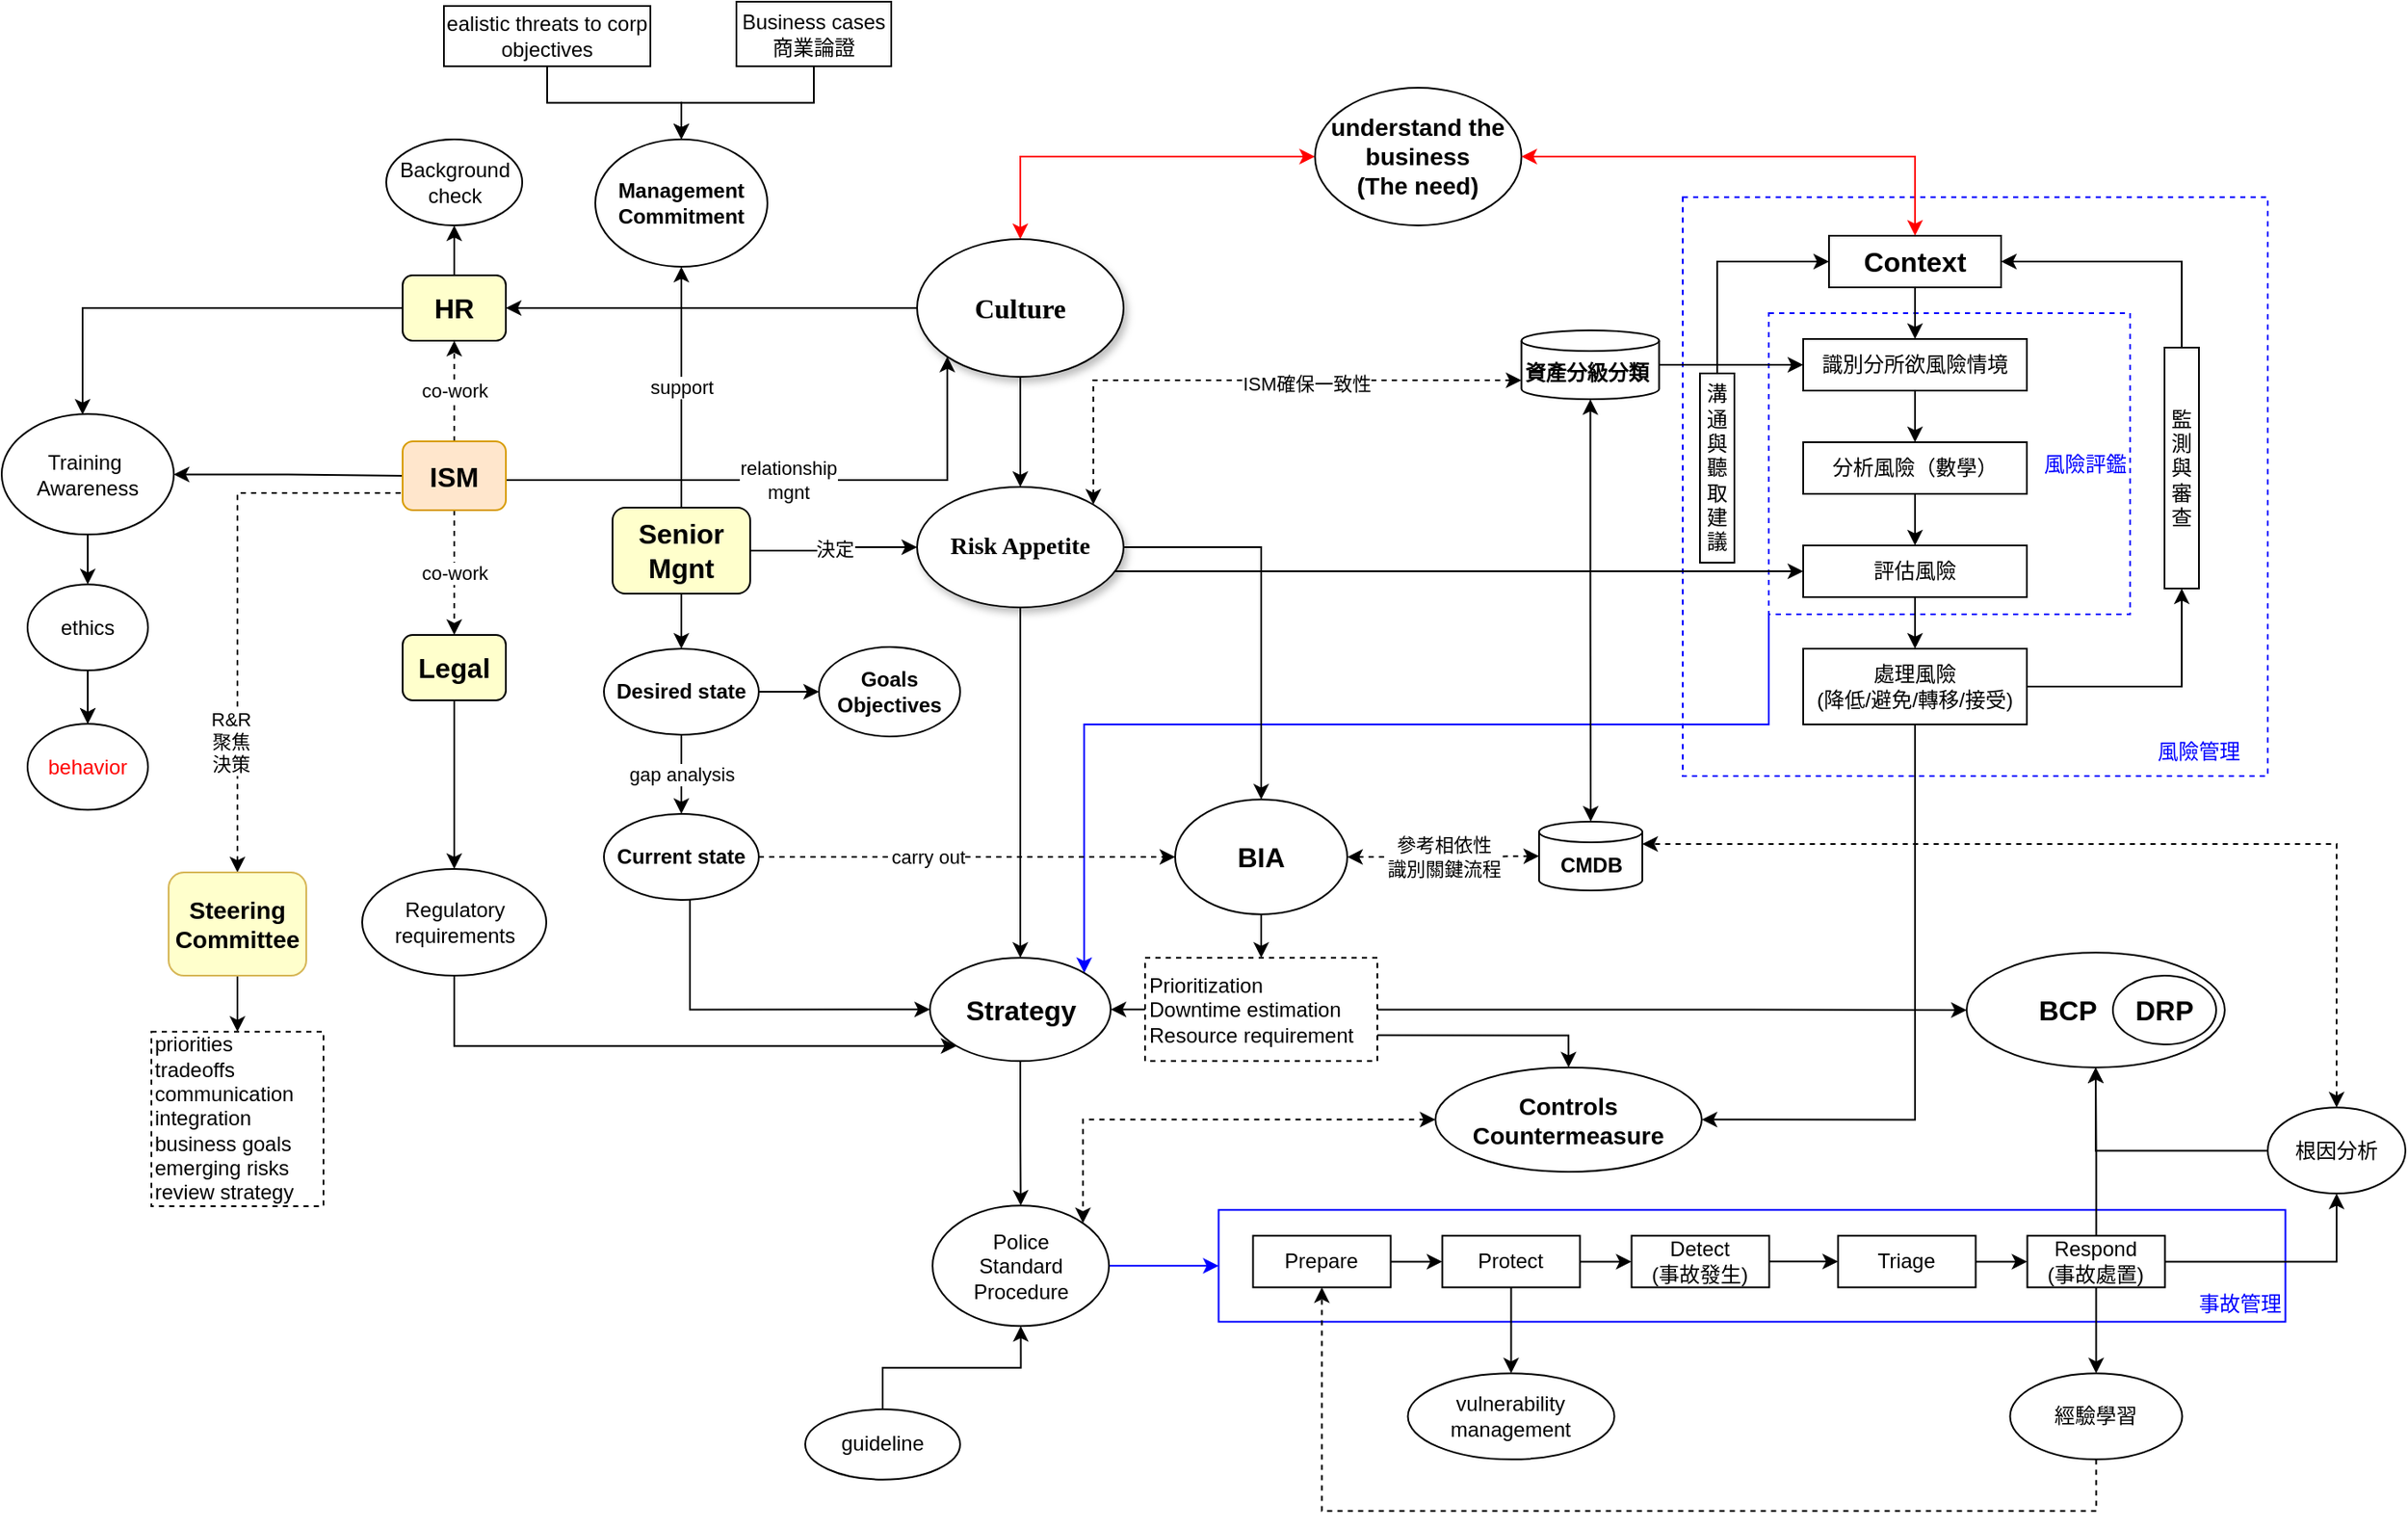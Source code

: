 <mxfile version="14.3.1" type="github">
  <diagram name="Page-1" id="42789a77-a242-8287-6e28-9cd8cfd52e62">
    <mxGraphModel dx="1422" dy="736" grid="1" gridSize="10" guides="1" tooltips="1" connect="1" arrows="1" fold="1" page="1" pageScale="1" pageWidth="1600" pageHeight="900" background="#ffffff" math="0" shadow="0">
      <root>
        <mxCell id="0" />
        <mxCell id="1" parent="0" />
        <mxCell id="RKfxSkE61p598FqZE3x6-5" value="&lt;div style=&quot;text-align: justify&quot;&gt;&lt;/div&gt;" style="rounded=0;whiteSpace=wrap;html=1;align=right;strokeColor=#0000FF;dashed=1;" vertex="1" parent="1">
          <mxGeometry x="990" y="133.67" width="340" height="336.33" as="geometry" />
        </mxCell>
        <mxCell id="Z_T5WOkKw4FG-YKkFipD-60" value="&lt;div&gt;&lt;span&gt;&lt;font color=&quot;#0000ff&quot;&gt;&lt;br&gt;&lt;/font&gt;&lt;/span&gt;&lt;/div&gt;&lt;div&gt;&lt;span&gt;&lt;font color=&quot;#0000ff&quot;&gt;&lt;br&gt;&lt;/font&gt;&lt;/span&gt;&lt;/div&gt;&lt;div&gt;&lt;span&gt;&lt;font color=&quot;#0000ff&quot;&gt;&lt;br&gt;&lt;/font&gt;&lt;/span&gt;&lt;/div&gt;&lt;div&gt;&lt;span&gt;&lt;font color=&quot;#0000ff&quot;&gt;事故管理&lt;/font&gt;&lt;/span&gt;&lt;/div&gt;" style="rounded=0;whiteSpace=wrap;html=1;fillColor=#FFFFFF;strokeColor=#0000FF;align=right;" parent="1" vertex="1">
          <mxGeometry x="720.25" y="722.16" width="620" height="65" as="geometry" />
        </mxCell>
        <mxCell id="Z_T5WOkKw4FG-YKkFipD-143" style="edgeStyle=orthogonalEdgeStyle;rounded=0;orthogonalLoop=1;jettySize=auto;html=1;entryX=1;entryY=0;entryDx=0;entryDy=0;startArrow=none;startFill=0;endArrow=classic;endFill=1;exitX=0;exitY=1;exitDx=0;exitDy=0;strokeColor=#0000FF;" parent="1" source="Z_T5WOkKw4FG-YKkFipD-38" target="Z_T5WOkKw4FG-YKkFipD-3" edge="1">
          <mxGeometry relative="1" as="geometry">
            <Array as="points">
              <mxPoint x="1040" y="440" />
              <mxPoint x="642" y="440" />
            </Array>
          </mxGeometry>
        </mxCell>
        <mxCell id="Z_T5WOkKw4FG-YKkFipD-38" value="&lt;font color=&quot;#0000ff&quot;&gt;風險評鑑&lt;/font&gt;" style="rounded=0;whiteSpace=wrap;html=1;fillColor=#FFFFFF;align=right;strokeColor=#0000FF;dashed=1;" parent="1" vertex="1">
          <mxGeometry x="1040" y="201" width="210" height="175" as="geometry" />
        </mxCell>
        <mxCell id="Z_T5WOkKw4FG-YKkFipD-5" style="edgeStyle=orthogonalEdgeStyle;rounded=0;orthogonalLoop=1;jettySize=auto;html=1;exitX=0;exitY=0.5;exitDx=0;exitDy=0;startArrow=classic;startFill=1;endArrow=classic;endFill=1;strokeColor=#FF0000;" parent="1" source="RKfxSkE61p598FqZE3x6-7" target="1ea317790d2ca983-3" edge="1">
          <mxGeometry relative="1" as="geometry">
            <mxPoint x="285" y="188" as="sourcePoint" />
            <Array as="points">
              <mxPoint x="605" y="110" />
            </Array>
          </mxGeometry>
        </mxCell>
        <mxCell id="Z_T5WOkKw4FG-YKkFipD-2" style="edgeStyle=orthogonalEdgeStyle;rounded=0;orthogonalLoop=1;jettySize=auto;html=1;exitX=0.5;exitY=1;exitDx=0;exitDy=0;" parent="1" source="1ea317790d2ca983-3" target="1ea317790d2ca983-4" edge="1">
          <mxGeometry relative="1" as="geometry" />
        </mxCell>
        <mxCell id="Z_T5WOkKw4FG-YKkFipD-57" style="edgeStyle=orthogonalEdgeStyle;rounded=0;orthogonalLoop=1;jettySize=auto;html=1;entryX=1;entryY=0.5;entryDx=0;entryDy=0;" parent="1" source="1ea317790d2ca983-3" target="Z_T5WOkKw4FG-YKkFipD-21" edge="1">
          <mxGeometry relative="1" as="geometry" />
        </mxCell>
        <mxCell id="1ea317790d2ca983-3" value="&lt;span&gt;&lt;font size=&quot;1&quot;&gt;&lt;b style=&quot;font-size: 16px&quot;&gt;Culture&lt;/b&gt;&lt;/font&gt;&lt;/span&gt;" style="ellipse;whiteSpace=wrap;html=1;rounded=0;shadow=1;comic=0;labelBackgroundColor=none;strokeWidth=1;fontFamily=Verdana;fontSize=12;align=center;" parent="1" vertex="1">
          <mxGeometry x="545" y="158" width="120" height="80" as="geometry" />
        </mxCell>
        <mxCell id="Z_T5WOkKw4FG-YKkFipD-75" value="" style="edgeStyle=orthogonalEdgeStyle;rounded=0;orthogonalLoop=1;jettySize=auto;html=1;startArrow=none;startFill=0;endArrow=classic;endFill=1;entryX=0.5;entryY=0;entryDx=0;entryDy=0;" parent="1" source="1ea317790d2ca983-4" target="Z_T5WOkKw4FG-YKkFipD-55" edge="1">
          <mxGeometry relative="1" as="geometry" />
        </mxCell>
        <mxCell id="Z_T5WOkKw4FG-YKkFipD-111" style="edgeStyle=orthogonalEdgeStyle;rounded=0;orthogonalLoop=1;jettySize=auto;html=1;exitX=1;exitY=0;exitDx=0;exitDy=0;entryX=0;entryY=0.5;entryDx=0;entryDy=0;startArrow=none;startFill=0;endArrow=classic;endFill=1;" parent="1" source="1ea317790d2ca983-4" target="Z_T5WOkKw4FG-YKkFipD-30" edge="1">
          <mxGeometry relative="1" as="geometry">
            <Array as="points">
              <mxPoint x="647" y="351" />
            </Array>
          </mxGeometry>
        </mxCell>
        <mxCell id="Z_T5WOkKw4FG-YKkFipD-129" style="edgeStyle=orthogonalEdgeStyle;rounded=0;orthogonalLoop=1;jettySize=auto;html=1;startArrow=none;startFill=0;endArrow=classic;endFill=1;" parent="1" source="1ea317790d2ca983-4" target="Z_T5WOkKw4FG-YKkFipD-3" edge="1">
          <mxGeometry relative="1" as="geometry" />
        </mxCell>
        <mxCell id="1ea317790d2ca983-4" value="&lt;span&gt;&lt;font size=&quot;1&quot;&gt;&lt;b style=&quot;font-size: 14px&quot;&gt;Risk Appetite&lt;/b&gt;&lt;/font&gt;&lt;/span&gt;" style="ellipse;whiteSpace=wrap;html=1;rounded=0;shadow=1;comic=0;labelBackgroundColor=none;strokeWidth=1;fontFamily=Verdana;fontSize=12;align=center;" parent="1" vertex="1">
          <mxGeometry x="545" y="302" width="120" height="70" as="geometry" />
        </mxCell>
        <mxCell id="Z_T5WOkKw4FG-YKkFipD-132" value="" style="edgeStyle=orthogonalEdgeStyle;rounded=0;orthogonalLoop=1;jettySize=auto;html=1;startArrow=none;startFill=0;endArrow=classic;endFill=1;" parent="1" source="Z_T5WOkKw4FG-YKkFipD-3" target="Z_T5WOkKw4FG-YKkFipD-4" edge="1">
          <mxGeometry relative="1" as="geometry" />
        </mxCell>
        <mxCell id="Z_T5WOkKw4FG-YKkFipD-3" value="&lt;b&gt;&lt;font style=&quot;font-size: 16px&quot;&gt;Strategy&lt;/font&gt;&lt;/b&gt;" style="ellipse;whiteSpace=wrap;html=1;" parent="1" vertex="1">
          <mxGeometry x="552.5" y="575.66" width="105" height="60" as="geometry" />
        </mxCell>
        <mxCell id="Z_T5WOkKw4FG-YKkFipD-66" value="" style="edgeStyle=orthogonalEdgeStyle;rounded=0;orthogonalLoop=1;jettySize=auto;html=1;strokeColor=#0000FF;" parent="1" source="Z_T5WOkKw4FG-YKkFipD-4" target="Z_T5WOkKw4FG-YKkFipD-60" edge="1">
          <mxGeometry relative="1" as="geometry" />
        </mxCell>
        <mxCell id="Z_T5WOkKw4FG-YKkFipD-4" value="Police&lt;br&gt;Standard&lt;br&gt;Procedure" style="ellipse;whiteSpace=wrap;html=1;" parent="1" vertex="1">
          <mxGeometry x="554" y="719.66" width="102.5" height="70" as="geometry" />
        </mxCell>
        <mxCell id="Z_T5WOkKw4FG-YKkFipD-15" value="" style="edgeStyle=orthogonalEdgeStyle;rounded=0;orthogonalLoop=1;jettySize=auto;html=1;" parent="1" source="Z_T5WOkKw4FG-YKkFipD-9" target="Z_T5WOkKw4FG-YKkFipD-10" edge="1">
          <mxGeometry relative="1" as="geometry" />
        </mxCell>
        <mxCell id="Z_T5WOkKw4FG-YKkFipD-10" value="&lt;font color=&quot;#ff0000&quot;&gt;behavior&lt;/font&gt;" style="ellipse;whiteSpace=wrap;html=1;" parent="1" vertex="1">
          <mxGeometry x="28" y="439.66" width="70" height="50" as="geometry" />
        </mxCell>
        <mxCell id="Z_T5WOkKw4FG-YKkFipD-14" value="" style="edgeStyle=orthogonalEdgeStyle;rounded=0;orthogonalLoop=1;jettySize=auto;html=1;" parent="1" source="Z_T5WOkKw4FG-YKkFipD-9" target="Z_T5WOkKw4FG-YKkFipD-10" edge="1">
          <mxGeometry relative="1" as="geometry" />
        </mxCell>
        <mxCell id="Z_T5WOkKw4FG-YKkFipD-69" value="" style="edgeStyle=orthogonalEdgeStyle;rounded=0;orthogonalLoop=1;jettySize=auto;html=1;startArrow=classic;startFill=1;endArrow=none;endFill=0;" parent="1" source="Z_T5WOkKw4FG-YKkFipD-11" target="Z_T5WOkKw4FG-YKkFipD-20" edge="1">
          <mxGeometry relative="1" as="geometry" />
        </mxCell>
        <mxCell id="Z_T5WOkKw4FG-YKkFipD-11" value="Training&amp;nbsp;&lt;br&gt;Awareness" style="ellipse;whiteSpace=wrap;html=1;" parent="1" vertex="1">
          <mxGeometry x="13" y="259.66" width="100" height="70" as="geometry" />
        </mxCell>
        <mxCell id="Z_T5WOkKw4FG-YKkFipD-9" value="ethics" style="ellipse;whiteSpace=wrap;html=1;" parent="1" vertex="1">
          <mxGeometry x="28" y="358.66" width="70" height="50" as="geometry" />
        </mxCell>
        <mxCell id="Z_T5WOkKw4FG-YKkFipD-16" value="" style="edgeStyle=orthogonalEdgeStyle;rounded=0;orthogonalLoop=1;jettySize=auto;html=1;" parent="1" source="Z_T5WOkKw4FG-YKkFipD-11" target="Z_T5WOkKw4FG-YKkFipD-9" edge="1">
          <mxGeometry relative="1" as="geometry">
            <mxPoint x="63" y="338.66" as="sourcePoint" />
            <mxPoint x="63" y="453.66" as="targetPoint" />
          </mxGeometry>
        </mxCell>
        <mxCell id="Z_T5WOkKw4FG-YKkFipD-24" value="relationship&lt;br&gt;mgnt" style="edgeStyle=orthogonalEdgeStyle;rounded=0;orthogonalLoop=1;jettySize=auto;html=1;entryX=0;entryY=1;entryDx=0;entryDy=0;" parent="1" source="Z_T5WOkKw4FG-YKkFipD-20" target="1ea317790d2ca983-3" edge="1">
          <mxGeometry relative="1" as="geometry">
            <Array as="points">
              <mxPoint x="435" y="298" />
              <mxPoint x="563" y="298" />
            </Array>
          </mxGeometry>
        </mxCell>
        <mxCell id="Z_T5WOkKw4FG-YKkFipD-70" value="co-work" style="edgeStyle=orthogonalEdgeStyle;rounded=0;orthogonalLoop=1;jettySize=auto;html=1;startArrow=none;startFill=0;endArrow=classic;endFill=1;dashed=1;" parent="1" source="Z_T5WOkKw4FG-YKkFipD-20" target="Z_T5WOkKw4FG-YKkFipD-21" edge="1">
          <mxGeometry relative="1" as="geometry" />
        </mxCell>
        <mxCell id="Z_T5WOkKw4FG-YKkFipD-72" value="co-work" style="edgeStyle=orthogonalEdgeStyle;rounded=0;orthogonalLoop=1;jettySize=auto;html=1;dashed=1;startArrow=none;startFill=0;endArrow=classic;endFill=1;" parent="1" source="Z_T5WOkKw4FG-YKkFipD-20" target="Z_T5WOkKw4FG-YKkFipD-71" edge="1">
          <mxGeometry relative="1" as="geometry" />
        </mxCell>
        <mxCell id="Z_T5WOkKw4FG-YKkFipD-20" value="&lt;b&gt;&lt;font style=&quot;font-size: 16px&quot;&gt;ISM&lt;/font&gt;&lt;/b&gt;" style="rounded=1;whiteSpace=wrap;html=1;fillColor=#ffe6cc;strokeColor=#d79b00;" parent="1" vertex="1">
          <mxGeometry x="246" y="275.5" width="60" height="40" as="geometry" />
        </mxCell>
        <mxCell id="Z_T5WOkKw4FG-YKkFipD-58" value="" style="edgeStyle=orthogonalEdgeStyle;rounded=0;orthogonalLoop=1;jettySize=auto;html=1;" parent="1" source="Z_T5WOkKw4FG-YKkFipD-21" edge="1">
          <mxGeometry relative="1" as="geometry">
            <mxPoint x="60" y="260" as="targetPoint" />
            <Array as="points">
              <mxPoint x="60" y="198" />
              <mxPoint x="60" y="260" />
            </Array>
          </mxGeometry>
        </mxCell>
        <mxCell id="7DjKlJsCixt-iZ4Y43LJ-12" value="" style="edgeStyle=orthogonalEdgeStyle;rounded=0;orthogonalLoop=1;jettySize=auto;html=1;startArrow=none;startFill=0;endArrow=classic;endFill=1;" parent="1" source="Z_T5WOkKw4FG-YKkFipD-21" target="7DjKlJsCixt-iZ4Y43LJ-11" edge="1">
          <mxGeometry relative="1" as="geometry" />
        </mxCell>
        <mxCell id="Z_T5WOkKw4FG-YKkFipD-21" value="&lt;b&gt;&lt;font style=&quot;font-size: 16px&quot;&gt;HR&lt;/font&gt;&lt;/b&gt;" style="rounded=1;whiteSpace=wrap;html=1;fillColor=#FFFFCC;" parent="1" vertex="1">
          <mxGeometry x="246" y="179" width="60" height="38" as="geometry" />
        </mxCell>
        <mxCell id="Z_T5WOkKw4FG-YKkFipD-28" value="" style="edgeStyle=orthogonalEdgeStyle;rounded=0;orthogonalLoop=1;jettySize=auto;html=1;" parent="1" source="Z_T5WOkKw4FG-YKkFipD-25" target="Z_T5WOkKw4FG-YKkFipD-27" edge="1">
          <mxGeometry relative="1" as="geometry" />
        </mxCell>
        <mxCell id="Z_T5WOkKw4FG-YKkFipD-25" value="&lt;b&gt;&lt;font style=&quot;font-size: 16px&quot;&gt;Context&lt;/font&gt;&lt;/b&gt;" style="rounded=0;whiteSpace=wrap;html=1;fillColor=#FFFFFF;" parent="1" vertex="1">
          <mxGeometry x="1075" y="156" width="100" height="30" as="geometry" />
        </mxCell>
        <mxCell id="Z_T5WOkKw4FG-YKkFipD-34" value="" style="edgeStyle=orthogonalEdgeStyle;rounded=0;orthogonalLoop=1;jettySize=auto;html=1;entryX=0.5;entryY=0;entryDx=0;entryDy=0;" parent="1" source="Z_T5WOkKw4FG-YKkFipD-27" target="Z_T5WOkKw4FG-YKkFipD-29" edge="1">
          <mxGeometry relative="1" as="geometry" />
        </mxCell>
        <mxCell id="Z_T5WOkKw4FG-YKkFipD-27" value="識別分所欲風險情境" style="rounded=0;whiteSpace=wrap;html=1;fillColor=#FFFFFF;" parent="1" vertex="1">
          <mxGeometry x="1060" y="216" width="130" height="30" as="geometry" />
        </mxCell>
        <mxCell id="Z_T5WOkKw4FG-YKkFipD-32" value="" style="edgeStyle=orthogonalEdgeStyle;rounded=0;orthogonalLoop=1;jettySize=auto;html=1;" parent="1" source="Z_T5WOkKw4FG-YKkFipD-29" target="Z_T5WOkKw4FG-YKkFipD-30" edge="1">
          <mxGeometry relative="1" as="geometry" />
        </mxCell>
        <mxCell id="Z_T5WOkKw4FG-YKkFipD-29" value="分析風險（數學）" style="rounded=0;whiteSpace=wrap;html=1;fillColor=#FFFFFF;" parent="1" vertex="1">
          <mxGeometry x="1060" y="276" width="130" height="30" as="geometry" />
        </mxCell>
        <mxCell id="Z_T5WOkKw4FG-YKkFipD-36" value="" style="edgeStyle=orthogonalEdgeStyle;rounded=0;orthogonalLoop=1;jettySize=auto;html=1;" parent="1" source="Z_T5WOkKw4FG-YKkFipD-30" target="Z_T5WOkKw4FG-YKkFipD-35" edge="1">
          <mxGeometry relative="1" as="geometry" />
        </mxCell>
        <mxCell id="Z_T5WOkKw4FG-YKkFipD-30" value="評估風險" style="rounded=0;whiteSpace=wrap;html=1;fillColor=#FFFFFF;" parent="1" vertex="1">
          <mxGeometry x="1060" y="336" width="130" height="30" as="geometry" />
        </mxCell>
        <mxCell id="Z_T5WOkKw4FG-YKkFipD-44" style="edgeStyle=orthogonalEdgeStyle;rounded=0;orthogonalLoop=1;jettySize=auto;html=1;entryX=0.5;entryY=1;entryDx=0;entryDy=0;" parent="1" source="Z_T5WOkKw4FG-YKkFipD-35" target="Z_T5WOkKw4FG-YKkFipD-42" edge="1">
          <mxGeometry relative="1" as="geometry" />
        </mxCell>
        <mxCell id="Z_T5WOkKw4FG-YKkFipD-138" style="edgeStyle=orthogonalEdgeStyle;rounded=0;orthogonalLoop=1;jettySize=auto;html=1;entryX=1;entryY=0.5;entryDx=0;entryDy=0;startArrow=none;startFill=0;endArrow=classic;endFill=1;exitX=0.5;exitY=1;exitDx=0;exitDy=0;" parent="1" source="Z_T5WOkKw4FG-YKkFipD-35" target="Z_T5WOkKw4FG-YKkFipD-136" edge="1">
          <mxGeometry relative="1" as="geometry">
            <mxPoint x="1103" y="472" as="sourcePoint" />
            <Array as="points">
              <mxPoint x="1125" y="670" />
            </Array>
          </mxGeometry>
        </mxCell>
        <mxCell id="Z_T5WOkKw4FG-YKkFipD-35" value="處理風險&lt;br&gt;(降低/避免/轉移/接受)" style="rounded=0;whiteSpace=wrap;html=1;fillColor=#FFFFFF;" parent="1" vertex="1">
          <mxGeometry x="1060" y="396" width="130" height="44" as="geometry" />
        </mxCell>
        <mxCell id="Z_T5WOkKw4FG-YKkFipD-41" style="edgeStyle=orthogonalEdgeStyle;rounded=0;orthogonalLoop=1;jettySize=auto;html=1;entryX=0;entryY=0.5;entryDx=0;entryDy=0;exitX=0.5;exitY=0;exitDx=0;exitDy=0;" parent="1" source="Z_T5WOkKw4FG-YKkFipD-40" target="Z_T5WOkKw4FG-YKkFipD-25" edge="1">
          <mxGeometry relative="1" as="geometry">
            <Array as="points">
              <mxPoint x="1010" y="171" />
            </Array>
          </mxGeometry>
        </mxCell>
        <mxCell id="Z_T5WOkKw4FG-YKkFipD-40" value="溝通與聽取建議" style="rounded=0;whiteSpace=wrap;html=1;fillColor=#FFFFFF;" parent="1" vertex="1">
          <mxGeometry x="1000" y="236" width="20" height="110" as="geometry" />
        </mxCell>
        <mxCell id="Z_T5WOkKw4FG-YKkFipD-45" style="edgeStyle=orthogonalEdgeStyle;rounded=0;orthogonalLoop=1;jettySize=auto;html=1;entryX=1;entryY=0.5;entryDx=0;entryDy=0;" parent="1" source="Z_T5WOkKw4FG-YKkFipD-42" target="Z_T5WOkKw4FG-YKkFipD-25" edge="1">
          <mxGeometry relative="1" as="geometry">
            <Array as="points">
              <mxPoint x="1280" y="171" />
            </Array>
          </mxGeometry>
        </mxCell>
        <mxCell id="Z_T5WOkKw4FG-YKkFipD-42" value="監測與審查" style="rounded=0;whiteSpace=wrap;html=1;fillColor=#FFFFFF;" parent="1" vertex="1">
          <mxGeometry x="1270" y="221" width="20" height="140" as="geometry" />
        </mxCell>
        <mxCell id="Z_T5WOkKw4FG-YKkFipD-61" value="" style="edgeStyle=orthogonalEdgeStyle;rounded=0;orthogonalLoop=1;jettySize=auto;html=1;" parent="1" source="Z_T5WOkKw4FG-YKkFipD-49" target="Z_T5WOkKw4FG-YKkFipD-50" edge="1">
          <mxGeometry relative="1" as="geometry" />
        </mxCell>
        <mxCell id="Z_T5WOkKw4FG-YKkFipD-49" value="Prepare" style="rounded=0;whiteSpace=wrap;html=1;strokeColor=#000000;fillColor=#FFFFFF;" parent="1" vertex="1">
          <mxGeometry x="740.25" y="737.16" width="80" height="30" as="geometry" />
        </mxCell>
        <mxCell id="Z_T5WOkKw4FG-YKkFipD-62" value="" style="edgeStyle=orthogonalEdgeStyle;rounded=0;orthogonalLoop=1;jettySize=auto;html=1;" parent="1" source="Z_T5WOkKw4FG-YKkFipD-50" target="Z_T5WOkKw4FG-YKkFipD-51" edge="1">
          <mxGeometry relative="1" as="geometry" />
        </mxCell>
        <mxCell id="Z_T5WOkKw4FG-YKkFipD-87" value="" style="edgeStyle=orthogonalEdgeStyle;rounded=0;orthogonalLoop=1;jettySize=auto;html=1;startArrow=none;startFill=0;endArrow=classic;endFill=1;" parent="1" source="Z_T5WOkKw4FG-YKkFipD-50" target="Z_T5WOkKw4FG-YKkFipD-86" edge="1">
          <mxGeometry relative="1" as="geometry" />
        </mxCell>
        <mxCell id="Z_T5WOkKw4FG-YKkFipD-50" value="Protect" style="rounded=0;whiteSpace=wrap;html=1;strokeColor=#000000;fillColor=#FFFFFF;" parent="1" vertex="1">
          <mxGeometry x="850.25" y="737.16" width="80" height="30" as="geometry" />
        </mxCell>
        <mxCell id="Z_T5WOkKw4FG-YKkFipD-63" value="" style="edgeStyle=orthogonalEdgeStyle;rounded=0;orthogonalLoop=1;jettySize=auto;html=1;" parent="1" source="Z_T5WOkKw4FG-YKkFipD-51" target="Z_T5WOkKw4FG-YKkFipD-53" edge="1">
          <mxGeometry relative="1" as="geometry" />
        </mxCell>
        <mxCell id="Z_T5WOkKw4FG-YKkFipD-51" value="Detect&lt;br&gt;(事故發生)" style="rounded=0;whiteSpace=wrap;html=1;strokeColor=#000000;fillColor=#FFFFFF;" parent="1" vertex="1">
          <mxGeometry x="960.25" y="737.16" width="80" height="30" as="geometry" />
        </mxCell>
        <mxCell id="Z_T5WOkKw4FG-YKkFipD-89" value="" style="edgeStyle=orthogonalEdgeStyle;rounded=0;orthogonalLoop=1;jettySize=auto;html=1;startArrow=none;startFill=0;endArrow=classic;endFill=1;" parent="1" source="Z_T5WOkKw4FG-YKkFipD-52" target="Z_T5WOkKw4FG-YKkFipD-88" edge="1">
          <mxGeometry relative="1" as="geometry" />
        </mxCell>
        <mxCell id="Z_T5WOkKw4FG-YKkFipD-105" style="edgeStyle=orthogonalEdgeStyle;rounded=0;orthogonalLoop=1;jettySize=auto;html=1;entryX=0.5;entryY=1;entryDx=0;entryDy=0;startArrow=none;startFill=0;endArrow=classic;endFill=1;" parent="1" source="Z_T5WOkKw4FG-YKkFipD-52" target="Z_T5WOkKw4FG-YKkFipD-104" edge="1">
          <mxGeometry relative="1" as="geometry" />
        </mxCell>
        <mxCell id="Z_T5WOkKw4FG-YKkFipD-108" style="edgeStyle=orthogonalEdgeStyle;rounded=0;orthogonalLoop=1;jettySize=auto;html=1;entryX=0.5;entryY=1;entryDx=0;entryDy=0;startArrow=none;startFill=0;endArrow=classic;endFill=1;" parent="1" source="Z_T5WOkKw4FG-YKkFipD-52" target="Z_T5WOkKw4FG-YKkFipD-80" edge="1">
          <mxGeometry relative="1" as="geometry" />
        </mxCell>
        <mxCell id="Z_T5WOkKw4FG-YKkFipD-52" value="Respond&lt;br&gt;(事故處置)" style="rounded=0;whiteSpace=wrap;html=1;strokeColor=#000000;fillColor=#FFFFFF;" parent="1" vertex="1">
          <mxGeometry x="1190.25" y="737.16" width="80" height="30" as="geometry" />
        </mxCell>
        <mxCell id="Z_T5WOkKw4FG-YKkFipD-64" value="" style="edgeStyle=orthogonalEdgeStyle;rounded=0;orthogonalLoop=1;jettySize=auto;html=1;" parent="1" source="Z_T5WOkKw4FG-YKkFipD-53" target="Z_T5WOkKw4FG-YKkFipD-52" edge="1">
          <mxGeometry relative="1" as="geometry" />
        </mxCell>
        <mxCell id="Z_T5WOkKw4FG-YKkFipD-53" value="Triage" style="rounded=0;whiteSpace=wrap;html=1;strokeColor=#000000;fillColor=#FFFFFF;" parent="1" vertex="1">
          <mxGeometry x="1080.25" y="737.16" width="80" height="30" as="geometry" />
        </mxCell>
        <mxCell id="Z_T5WOkKw4FG-YKkFipD-76" value="參考相依性&lt;br&gt;識別關鍵流程" style="edgeStyle=orthogonalEdgeStyle;rounded=0;orthogonalLoop=1;jettySize=auto;html=1;startArrow=classic;startFill=1;endArrow=classic;endFill=1;dashed=1;align=center;" parent="1" source="Z_T5WOkKw4FG-YKkFipD-55" target="Z_T5WOkKw4FG-YKkFipD-74" edge="1">
          <mxGeometry relative="1" as="geometry" />
        </mxCell>
        <mxCell id="Z_T5WOkKw4FG-YKkFipD-78" value="" style="edgeStyle=orthogonalEdgeStyle;rounded=0;orthogonalLoop=1;jettySize=auto;html=1;startArrow=none;startFill=0;endArrow=classic;endFill=1;" parent="1" source="Z_T5WOkKw4FG-YKkFipD-55" target="Z_T5WOkKw4FG-YKkFipD-77" edge="1">
          <mxGeometry relative="1" as="geometry" />
        </mxCell>
        <mxCell id="Z_T5WOkKw4FG-YKkFipD-55" value="&lt;font style=&quot;font-size: 16px&quot;&gt;&lt;b&gt;BIA&lt;/b&gt;&lt;/font&gt;" style="ellipse;whiteSpace=wrap;html=1;strokeColor=#000000;fillColor=#FFFFFF;" parent="1" vertex="1">
          <mxGeometry x="695" y="483.66" width="100" height="66.67" as="geometry" />
        </mxCell>
        <mxCell id="Z_T5WOkKw4FG-YKkFipD-141" style="edgeStyle=orthogonalEdgeStyle;rounded=0;orthogonalLoop=1;jettySize=auto;html=1;startArrow=none;startFill=0;endArrow=classic;endFill=1;" parent="1" source="Z_T5WOkKw4FG-YKkFipD-71" target="Z_T5WOkKw4FG-YKkFipD-139" edge="1">
          <mxGeometry relative="1" as="geometry" />
        </mxCell>
        <mxCell id="Z_T5WOkKw4FG-YKkFipD-71" value="&lt;b&gt;&lt;font style=&quot;font-size: 16px&quot;&gt;Legal&lt;/font&gt;&lt;/b&gt;" style="rounded=1;whiteSpace=wrap;html=1;fillColor=#FFFFCC;" parent="1" vertex="1">
          <mxGeometry x="246" y="388" width="60" height="38" as="geometry" />
        </mxCell>
        <mxCell id="Z_T5WOkKw4FG-YKkFipD-74" value="&lt;b&gt;CMDB&lt;/b&gt;" style="shape=cylinder3;whiteSpace=wrap;html=1;boundedLbl=1;backgroundOutline=1;size=6;fillColor=#FFFFFF;" parent="1" vertex="1">
          <mxGeometry x="906.5" y="496.5" width="60" height="40" as="geometry" />
        </mxCell>
        <mxCell id="Z_T5WOkKw4FG-YKkFipD-79" value="" style="edgeStyle=orthogonalEdgeStyle;rounded=0;orthogonalLoop=1;jettySize=auto;html=1;startArrow=none;startFill=0;endArrow=classic;endFill=1;exitX=0;exitY=0.5;exitDx=0;exitDy=0;entryX=1;entryY=0.5;entryDx=0;entryDy=0;" parent="1" source="Z_T5WOkKw4FG-YKkFipD-77" target="Z_T5WOkKw4FG-YKkFipD-3" edge="1">
          <mxGeometry relative="1" as="geometry" />
        </mxCell>
        <mxCell id="Z_T5WOkKw4FG-YKkFipD-84" style="edgeStyle=orthogonalEdgeStyle;rounded=0;orthogonalLoop=1;jettySize=auto;html=1;entryX=0;entryY=0.5;entryDx=0;entryDy=0;startArrow=none;startFill=0;endArrow=classic;endFill=1;" parent="1" source="Z_T5WOkKw4FG-YKkFipD-77" target="Z_T5WOkKw4FG-YKkFipD-80" edge="1">
          <mxGeometry relative="1" as="geometry" />
        </mxCell>
        <mxCell id="Z_T5WOkKw4FG-YKkFipD-77" value="&lt;span&gt;Prioritization&lt;/span&gt;&lt;br&gt;&lt;span&gt;Downtime estimation&lt;br&gt;Resource requirement&lt;br&gt;&lt;/span&gt;" style="rounded=0;whiteSpace=wrap;html=1;strokeColor=#000000;fillColor=#FFFFFF;align=left;dashed=1;" parent="1" vertex="1">
          <mxGeometry x="677.5" y="575.66" width="135" height="60" as="geometry" />
        </mxCell>
        <mxCell id="Z_T5WOkKw4FG-YKkFipD-80" value="&lt;blockquote style=&quot;margin: 0 0 0 40px ; border: none ; padding: 0px&quot;&gt;&lt;font style=&quot;font-size: 16px&quot;&gt;&lt;b&gt;BCP&lt;/b&gt;&lt;/font&gt;&lt;/blockquote&gt;" style="ellipse;whiteSpace=wrap;html=1;strokeColor=#000000;fillColor=#FFFFFF;align=left;" parent="1" vertex="1">
          <mxGeometry x="1155" y="572.66" width="150" height="66.67" as="geometry" />
        </mxCell>
        <mxCell id="Z_T5WOkKw4FG-YKkFipD-85" value="&lt;font style=&quot;font-size: 16px&quot;&gt;&lt;b&gt;DRP&lt;/b&gt;&lt;/font&gt;" style="ellipse;whiteSpace=wrap;html=1;strokeColor=#000000;fillColor=#FFFFFF;" parent="1" vertex="1">
          <mxGeometry x="1240" y="586" width="60" height="40" as="geometry" />
        </mxCell>
        <mxCell id="Z_T5WOkKw4FG-YKkFipD-86" value="vulnerability&lt;br&gt;management" style="ellipse;whiteSpace=wrap;html=1;strokeColor=#000000;fillColor=#FFFFFF;" parent="1" vertex="1">
          <mxGeometry x="830.25" y="817.16" width="120" height="50" as="geometry" />
        </mxCell>
        <mxCell id="Z_T5WOkKw4FG-YKkFipD-90" style="edgeStyle=orthogonalEdgeStyle;rounded=0;orthogonalLoop=1;jettySize=auto;html=1;startArrow=none;startFill=0;endArrow=classic;endFill=1;dashed=1;" parent="1" source="Z_T5WOkKw4FG-YKkFipD-88" target="Z_T5WOkKw4FG-YKkFipD-49" edge="1">
          <mxGeometry relative="1" as="geometry">
            <Array as="points">
              <mxPoint x="1230.25" y="897.16" />
              <mxPoint x="780.25" y="897.16" />
            </Array>
          </mxGeometry>
        </mxCell>
        <mxCell id="Z_T5WOkKw4FG-YKkFipD-88" value="經驗學習" style="ellipse;whiteSpace=wrap;html=1;strokeColor=#000000;fillColor=#FFFFFF;" parent="1" vertex="1">
          <mxGeometry x="1180.25" y="817.16" width="100" height="50" as="geometry" />
        </mxCell>
        <mxCell id="Z_T5WOkKw4FG-YKkFipD-133" value="carry out" style="edgeStyle=orthogonalEdgeStyle;rounded=0;orthogonalLoop=1;jettySize=auto;html=1;entryX=0;entryY=0.5;entryDx=0;entryDy=0;dashed=1;startArrow=none;startFill=0;endArrow=classic;endFill=1;align=right;" parent="1" source="Z_T5WOkKw4FG-YKkFipD-94" target="Z_T5WOkKw4FG-YKkFipD-55" edge="1">
          <mxGeometry relative="1" as="geometry" />
        </mxCell>
        <mxCell id="Z_T5WOkKw4FG-YKkFipD-135" style="edgeStyle=orthogonalEdgeStyle;rounded=0;orthogonalLoop=1;jettySize=auto;html=1;entryX=0;entryY=0.5;entryDx=0;entryDy=0;startArrow=none;startFill=0;endArrow=classic;endFill=1;" parent="1" source="Z_T5WOkKw4FG-YKkFipD-94" target="Z_T5WOkKw4FG-YKkFipD-3" edge="1">
          <mxGeometry relative="1" as="geometry">
            <Array as="points">
              <mxPoint x="413" y="606" />
            </Array>
          </mxGeometry>
        </mxCell>
        <mxCell id="Z_T5WOkKw4FG-YKkFipD-94" value="&lt;b&gt;Current state&lt;/b&gt;" style="ellipse;whiteSpace=wrap;html=1;strokeColor=#000000;fillColor=#FFFFFF;" parent="1" vertex="1">
          <mxGeometry x="363" y="492" width="90" height="50" as="geometry" />
        </mxCell>
        <mxCell id="Z_T5WOkKw4FG-YKkFipD-127" value="gap analysis" style="edgeStyle=orthogonalEdgeStyle;rounded=0;orthogonalLoop=1;jettySize=auto;html=1;startArrow=none;startFill=0;endArrow=classic;endFill=1;" parent="1" source="Z_T5WOkKw4FG-YKkFipD-93" target="Z_T5WOkKw4FG-YKkFipD-94" edge="1">
          <mxGeometry relative="1" as="geometry" />
        </mxCell>
        <mxCell id="RKfxSkE61p598FqZE3x6-18" value="" style="edgeStyle=orthogonalEdgeStyle;rounded=0;orthogonalLoop=1;jettySize=auto;html=1;startArrow=none;startFill=0;endArrow=classic;endFill=1;strokeColor=#000000;" edge="1" parent="1" source="Z_T5WOkKw4FG-YKkFipD-93" target="RKfxSkE61p598FqZE3x6-17">
          <mxGeometry relative="1" as="geometry" />
        </mxCell>
        <mxCell id="Z_T5WOkKw4FG-YKkFipD-93" value="&lt;b&gt;Desired state&lt;br&gt;&lt;/b&gt;" style="ellipse;whiteSpace=wrap;html=1;strokeColor=#000000;fillColor=#FFFFFF;" parent="1" vertex="1">
          <mxGeometry x="363" y="396.0" width="90" height="50" as="geometry" />
        </mxCell>
        <mxCell id="Z_T5WOkKw4FG-YKkFipD-109" style="edgeStyle=orthogonalEdgeStyle;rounded=0;orthogonalLoop=1;jettySize=auto;html=1;entryX=0.5;entryY=1;entryDx=0;entryDy=0;startArrow=none;startFill=0;endArrow=classic;endFill=1;" parent="1" source="Z_T5WOkKw4FG-YKkFipD-104" target="Z_T5WOkKw4FG-YKkFipD-80" edge="1">
          <mxGeometry relative="1" as="geometry" />
        </mxCell>
        <mxCell id="Z_T5WOkKw4FG-YKkFipD-146" style="edgeStyle=orthogonalEdgeStyle;rounded=0;orthogonalLoop=1;jettySize=auto;html=1;entryX=1;entryY=0;entryDx=0;entryDy=13;entryPerimeter=0;startArrow=classic;startFill=1;endArrow=classic;endFill=1;strokeColor=#000000;dashed=1;" parent="1" source="Z_T5WOkKw4FG-YKkFipD-104" target="Z_T5WOkKw4FG-YKkFipD-74" edge="1">
          <mxGeometry relative="1" as="geometry">
            <Array as="points">
              <mxPoint x="1370" y="510" />
            </Array>
          </mxGeometry>
        </mxCell>
        <mxCell id="Z_T5WOkKw4FG-YKkFipD-104" value="根因分析" style="ellipse;whiteSpace=wrap;html=1;strokeColor=#000000;fillColor=#FFFFFF;" parent="1" vertex="1">
          <mxGeometry x="1330" y="662.66" width="80" height="50" as="geometry" />
        </mxCell>
        <mxCell id="Z_T5WOkKw4FG-YKkFipD-115" style="edgeStyle=orthogonalEdgeStyle;rounded=0;orthogonalLoop=1;jettySize=auto;html=1;entryX=0.5;entryY=1;entryDx=0;entryDy=0;startArrow=none;startFill=0;endArrow=classic;endFill=1;" parent="1" source="Z_T5WOkKw4FG-YKkFipD-114" target="Z_T5WOkKw4FG-YKkFipD-4" edge="1">
          <mxGeometry relative="1" as="geometry" />
        </mxCell>
        <mxCell id="Z_T5WOkKw4FG-YKkFipD-114" value="guideline" style="ellipse;whiteSpace=wrap;html=1;" parent="1" vertex="1">
          <mxGeometry x="480" y="838" width="90" height="40.84" as="geometry" />
        </mxCell>
        <mxCell id="Z_T5WOkKw4FG-YKkFipD-123" value="決定" style="edgeStyle=orthogonalEdgeStyle;rounded=0;orthogonalLoop=1;jettySize=auto;html=1;startArrow=none;startFill=0;endArrow=classic;endFill=1;entryX=0;entryY=0.5;entryDx=0;entryDy=0;" parent="1" source="Z_T5WOkKw4FG-YKkFipD-116" target="1ea317790d2ca983-4" edge="1">
          <mxGeometry relative="1" as="geometry" />
        </mxCell>
        <mxCell id="Z_T5WOkKw4FG-YKkFipD-125" value="" style="edgeStyle=orthogonalEdgeStyle;rounded=0;orthogonalLoop=1;jettySize=auto;html=1;startArrow=none;startFill=0;endArrow=classic;endFill=1;" parent="1" source="Z_T5WOkKw4FG-YKkFipD-116" target="Z_T5WOkKw4FG-YKkFipD-93" edge="1">
          <mxGeometry relative="1" as="geometry" />
        </mxCell>
        <mxCell id="7DjKlJsCixt-iZ4Y43LJ-10" value="support" style="edgeStyle=orthogonalEdgeStyle;rounded=0;orthogonalLoop=1;jettySize=auto;html=1;entryX=0.5;entryY=1;entryDx=0;entryDy=0;" parent="1" source="Z_T5WOkKw4FG-YKkFipD-116" target="7DjKlJsCixt-iZ4Y43LJ-1" edge="1">
          <mxGeometry relative="1" as="geometry">
            <mxPoint x="413" y="180" as="targetPoint" />
          </mxGeometry>
        </mxCell>
        <mxCell id="Z_T5WOkKw4FG-YKkFipD-116" value="&lt;span style=&quot;font-size: 16px&quot;&gt;&lt;b&gt;Senior&lt;br&gt;Mgnt&lt;br&gt;&lt;/b&gt;&lt;/span&gt;" style="rounded=1;whiteSpace=wrap;html=1;fillColor=#FFFFCC;" parent="1" vertex="1">
          <mxGeometry x="368" y="314" width="80" height="50" as="geometry" />
        </mxCell>
        <mxCell id="Z_T5WOkKw4FG-YKkFipD-137" style="edgeStyle=orthogonalEdgeStyle;rounded=0;orthogonalLoop=1;jettySize=auto;html=1;entryX=1;entryY=0;entryDx=0;entryDy=0;startArrow=classic;startFill=1;endArrow=classic;endFill=1;dashed=1;" parent="1" source="Z_T5WOkKw4FG-YKkFipD-136" target="Z_T5WOkKw4FG-YKkFipD-4" edge="1">
          <mxGeometry relative="1" as="geometry" />
        </mxCell>
        <mxCell id="RKfxSkE61p598FqZE3x6-15" style="edgeStyle=orthogonalEdgeStyle;rounded=0;orthogonalLoop=1;jettySize=auto;html=1;startArrow=classic;startFill=1;endArrow=none;endFill=0;exitX=0.5;exitY=0;exitDx=0;exitDy=0;entryX=1;entryY=0.75;entryDx=0;entryDy=0;" edge="1" parent="1" source="Z_T5WOkKw4FG-YKkFipD-136" target="Z_T5WOkKw4FG-YKkFipD-77">
          <mxGeometry relative="1" as="geometry">
            <mxPoint x="781" y="540" as="targetPoint" />
            <Array as="points">
              <mxPoint x="924" y="621" />
            </Array>
          </mxGeometry>
        </mxCell>
        <mxCell id="Z_T5WOkKw4FG-YKkFipD-136" value="&lt;b&gt;&lt;font style=&quot;font-size: 14px&quot;&gt;Controls&lt;br&gt;Countermeasure&lt;br&gt;&lt;/font&gt;&lt;/b&gt;" style="ellipse;whiteSpace=wrap;html=1;strokeColor=#000000;fillColor=none;gradientColor=none;" parent="1" vertex="1">
          <mxGeometry x="846.25" y="639.33" width="154.75" height="60.67" as="geometry" />
        </mxCell>
        <mxCell id="Z_T5WOkKw4FG-YKkFipD-140" style="edgeStyle=orthogonalEdgeStyle;rounded=0;orthogonalLoop=1;jettySize=auto;html=1;startArrow=none;startFill=0;endArrow=classic;endFill=1;entryX=0;entryY=1;entryDx=0;entryDy=0;exitX=0.5;exitY=1;exitDx=0;exitDy=0;" parent="1" source="Z_T5WOkKw4FG-YKkFipD-139" target="Z_T5WOkKw4FG-YKkFipD-3" edge="1">
          <mxGeometry relative="1" as="geometry">
            <mxPoint x="550" y="627" as="targetPoint" />
            <Array as="points">
              <mxPoint x="276" y="627" />
            </Array>
          </mxGeometry>
        </mxCell>
        <mxCell id="Z_T5WOkKw4FG-YKkFipD-139" value="Regulatory&lt;br&gt;requirements" style="ellipse;whiteSpace=wrap;html=1;strokeColor=#000000;fillColor=#ffffff;gradientColor=none;" parent="1" vertex="1">
          <mxGeometry x="222.5" y="524" width="107" height="62" as="geometry" />
        </mxCell>
        <mxCell id="Z_T5WOkKw4FG-YKkFipD-145" style="edgeStyle=orthogonalEdgeStyle;rounded=0;orthogonalLoop=1;jettySize=auto;html=1;entryX=0.5;entryY=0;entryDx=0;entryDy=0;entryPerimeter=0;startArrow=classic;startFill=1;endArrow=classic;endFill=1;" parent="1" source="Z_T5WOkKw4FG-YKkFipD-144" target="Z_T5WOkKw4FG-YKkFipD-74" edge="1">
          <mxGeometry relative="1" as="geometry" />
        </mxCell>
        <mxCell id="Z_T5WOkKw4FG-YKkFipD-147" style="edgeStyle=orthogonalEdgeStyle;rounded=0;orthogonalLoop=1;jettySize=auto;html=1;entryX=0;entryY=0.5;entryDx=0;entryDy=0;startArrow=none;startFill=0;endArrow=classic;endFill=1;strokeColor=#000000;" parent="1" source="Z_T5WOkKw4FG-YKkFipD-144" target="Z_T5WOkKw4FG-YKkFipD-27" edge="1">
          <mxGeometry relative="1" as="geometry" />
        </mxCell>
        <mxCell id="RKfxSkE61p598FqZE3x6-3" style="edgeStyle=orthogonalEdgeStyle;rounded=0;orthogonalLoop=1;jettySize=auto;html=1;entryX=1;entryY=0;entryDx=0;entryDy=0;startArrow=classic;startFill=1;dashed=1;" edge="1" parent="1" source="Z_T5WOkKw4FG-YKkFipD-144" target="1ea317790d2ca983-4">
          <mxGeometry relative="1" as="geometry">
            <Array as="points">
              <mxPoint x="647" y="240" />
            </Array>
          </mxGeometry>
        </mxCell>
        <mxCell id="RKfxSkE61p598FqZE3x6-4" value="ISM確保一致性" style="edgeLabel;html=1;align=right;verticalAlign=middle;resizable=0;points=[];" vertex="1" connectable="0" parent="RKfxSkE61p598FqZE3x6-3">
          <mxGeometry x="-0.458" y="2" relative="1" as="geometry">
            <mxPoint as="offset" />
          </mxGeometry>
        </mxCell>
        <mxCell id="Z_T5WOkKw4FG-YKkFipD-144" value="&lt;b&gt;資產分級分類&amp;nbsp;&lt;/b&gt;" style="shape=cylinder3;whiteSpace=wrap;html=1;boundedLbl=1;backgroundOutline=1;size=6;fillColor=#FFFFFF;" parent="1" vertex="1">
          <mxGeometry x="896.25" y="211" width="80" height="40" as="geometry" />
        </mxCell>
        <mxCell id="7DjKlJsCixt-iZ4Y43LJ-1" value="&lt;b&gt;Management&lt;br&gt;Commitment&lt;/b&gt;" style="ellipse;whiteSpace=wrap;html=1;" parent="1" vertex="1">
          <mxGeometry x="358" y="100" width="100" height="74" as="geometry" />
        </mxCell>
        <mxCell id="7DjKlJsCixt-iZ4Y43LJ-8" style="edgeStyle=orthogonalEdgeStyle;rounded=0;orthogonalLoop=1;jettySize=auto;html=1;entryX=0.5;entryY=0;entryDx=0;entryDy=0;" parent="1" source="7DjKlJsCixt-iZ4Y43LJ-5" target="7DjKlJsCixt-iZ4Y43LJ-1" edge="1">
          <mxGeometry relative="1" as="geometry" />
        </mxCell>
        <mxCell id="7DjKlJsCixt-iZ4Y43LJ-5" value="&lt;span&gt;ealistic threats to corp objectives&lt;/span&gt;" style="rounded=0;whiteSpace=wrap;html=1;" parent="1" vertex="1">
          <mxGeometry x="270" y="22.5" width="120" height="35" as="geometry" />
        </mxCell>
        <mxCell id="7DjKlJsCixt-iZ4Y43LJ-9" style="edgeStyle=orthogonalEdgeStyle;rounded=0;orthogonalLoop=1;jettySize=auto;html=1;entryX=0.5;entryY=0;entryDx=0;entryDy=0;" parent="1" source="7DjKlJsCixt-iZ4Y43LJ-7" target="7DjKlJsCixt-iZ4Y43LJ-1" edge="1">
          <mxGeometry relative="1" as="geometry" />
        </mxCell>
        <mxCell id="7DjKlJsCixt-iZ4Y43LJ-7" value="Business cases&lt;br&gt;商業論證" style="rounded=0;whiteSpace=wrap;html=1;" parent="1" vertex="1">
          <mxGeometry x="440" y="20" width="90" height="37.5" as="geometry" />
        </mxCell>
        <mxCell id="7DjKlJsCixt-iZ4Y43LJ-11" value="Background&lt;br&gt;check" style="ellipse;whiteSpace=wrap;html=1;" parent="1" vertex="1">
          <mxGeometry x="236.5" y="100" width="79" height="50" as="geometry" />
        </mxCell>
        <mxCell id="RKfxSkE61p598FqZE3x6-6" value="&lt;font color=&quot;#0000ff&quot;&gt;風險管理&lt;/font&gt;" style="text;html=1;strokeColor=none;fillColor=none;align=center;verticalAlign=middle;whiteSpace=wrap;rounded=0;dashed=1;" vertex="1" parent="1">
          <mxGeometry x="1260" y="446" width="60.25" height="20" as="geometry" />
        </mxCell>
        <mxCell id="RKfxSkE61p598FqZE3x6-7" value="&lt;font style=&quot;font-size: 14px&quot;&gt;&lt;b&gt;understand the business&lt;br&gt;(The need)&lt;br&gt;&lt;/b&gt;&lt;/font&gt;" style="ellipse;whiteSpace=wrap;html=1;" vertex="1" parent="1">
          <mxGeometry x="776.25" y="70" width="120" height="80" as="geometry" />
        </mxCell>
        <mxCell id="RKfxSkE61p598FqZE3x6-8" style="edgeStyle=orthogonalEdgeStyle;rounded=0;orthogonalLoop=1;jettySize=auto;html=1;exitX=0.5;exitY=0;exitDx=0;exitDy=0;startArrow=classic;startFill=1;endArrow=classic;endFill=1;strokeColor=#FF0000;" edge="1" parent="1" source="Z_T5WOkKw4FG-YKkFipD-25" target="RKfxSkE61p598FqZE3x6-7">
          <mxGeometry relative="1" as="geometry">
            <mxPoint x="1125" y="156" as="sourcePoint" />
            <Array as="points">
              <mxPoint x="1125" y="110" />
            </Array>
            <mxPoint x="605" y="158" as="targetPoint" />
          </mxGeometry>
        </mxCell>
        <mxCell id="RKfxSkE61p598FqZE3x6-11" value="" style="edgeStyle=orthogonalEdgeStyle;rounded=0;orthogonalLoop=1;jettySize=auto;html=1;startArrow=none;startFill=0;" edge="1" parent="1" source="RKfxSkE61p598FqZE3x6-9" target="RKfxSkE61p598FqZE3x6-10">
          <mxGeometry relative="1" as="geometry" />
        </mxCell>
        <mxCell id="RKfxSkE61p598FqZE3x6-12" style="edgeStyle=orthogonalEdgeStyle;rounded=0;orthogonalLoop=1;jettySize=auto;html=1;entryX=0;entryY=0.75;entryDx=0;entryDy=0;startArrow=classic;startFill=1;exitX=0.5;exitY=0;exitDx=0;exitDy=0;endArrow=none;endFill=0;dashed=1;" edge="1" parent="1" source="RKfxSkE61p598FqZE3x6-9" target="Z_T5WOkKw4FG-YKkFipD-20">
          <mxGeometry relative="1" as="geometry" />
        </mxCell>
        <mxCell id="RKfxSkE61p598FqZE3x6-13" value="R&amp;amp;R&lt;br&gt;聚焦&lt;br&gt;決策" style="edgeLabel;html=1;align=center;verticalAlign=middle;resizable=0;points=[];" vertex="1" connectable="0" parent="RKfxSkE61p598FqZE3x6-12">
          <mxGeometry x="-0.52" y="4" relative="1" as="geometry">
            <mxPoint as="offset" />
          </mxGeometry>
        </mxCell>
        <mxCell id="RKfxSkE61p598FqZE3x6-9" value="&lt;b style=&quot;font-size: 14px&quot;&gt;Steering&lt;br&gt;Committee&lt;/b&gt;" style="rounded=1;whiteSpace=wrap;html=1;strokeColor=#d6b656;fillColor=#FFFFCC;" vertex="1" parent="1">
          <mxGeometry x="110" y="526" width="80" height="60" as="geometry" />
        </mxCell>
        <mxCell id="RKfxSkE61p598FqZE3x6-10" value="priorities&lt;br&gt;tradeoffs&lt;br&gt;communication&amp;nbsp;&lt;br&gt;integration&lt;br&gt;business goals&lt;br&gt;emerging risks&lt;br&gt;review strategy" style="rounded=0;whiteSpace=wrap;html=1;strokeColor=#000000;align=left;dashed=1;" vertex="1" parent="1">
          <mxGeometry x="100" y="618.66" width="100" height="101.34" as="geometry" />
        </mxCell>
        <mxCell id="RKfxSkE61p598FqZE3x6-17" value="&lt;b&gt;&lt;span&gt;Goals&lt;/span&gt;&lt;br&gt;&lt;span&gt;Objectives&lt;/span&gt;&lt;/b&gt;" style="ellipse;whiteSpace=wrap;html=1;strokeColor=#000000;fillColor=#FFFFFF;" vertex="1" parent="1">
          <mxGeometry x="488" y="395" width="82" height="52" as="geometry" />
        </mxCell>
      </root>
    </mxGraphModel>
  </diagram>
</mxfile>
